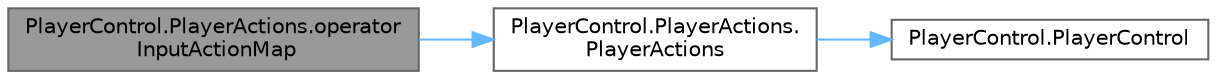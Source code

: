 digraph "PlayerControl.PlayerActions.operator InputActionMap"
{
 // LATEX_PDF_SIZE
  bgcolor="transparent";
  edge [fontname=Helvetica,fontsize=10,labelfontname=Helvetica,labelfontsize=10];
  node [fontname=Helvetica,fontsize=10,shape=box,height=0.2,width=0.4];
  rankdir="LR";
  Node1 [id="Node000001",label="PlayerControl.PlayerActions.operator\l InputActionMap",height=0.2,width=0.4,color="gray40", fillcolor="grey60", style="filled", fontcolor="black",tooltip=" "];
  Node1 -> Node2 [id="edge3_Node000001_Node000002",color="steelblue1",style="solid",tooltip=" "];
  Node2 [id="Node000002",label="PlayerControl.PlayerActions.\lPlayerActions",height=0.2,width=0.4,color="grey40", fillcolor="white", style="filled",URL="$struct_player_control_1_1_player_actions.html#a744907f374a6fae820a79335f35a4029",tooltip=" "];
  Node2 -> Node3 [id="edge4_Node000002_Node000003",color="steelblue1",style="solid",tooltip=" "];
  Node3 [id="Node000003",label="PlayerControl.PlayerControl",height=0.2,width=0.4,color="grey40", fillcolor="white", style="filled",URL="$class_player_control.html#a90ca231f43cb3c3d6dc774571dc81699",tooltip=" "];
}
